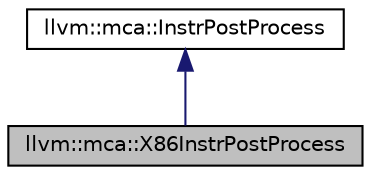digraph "llvm::mca::X86InstrPostProcess"
{
 // LATEX_PDF_SIZE
  bgcolor="transparent";
  edge [fontname="Helvetica",fontsize="10",labelfontname="Helvetica",labelfontsize="10"];
  node [fontname="Helvetica",fontsize="10",shape=record];
  Node1 [label="llvm::mca::X86InstrPostProcess",height=0.2,width=0.4,color="black", fillcolor="grey75", style="filled", fontcolor="black",tooltip=" "];
  Node2 -> Node1 [dir="back",color="midnightblue",fontsize="10",style="solid",fontname="Helvetica"];
  Node2 [label="llvm::mca::InstrPostProcess",height=0.2,width=0.4,color="black",URL="$classllvm_1_1mca_1_1InstrPostProcess.html",tooltip="Class which can be overriden by targets to modify the mca::Instruction objects before the pipeline st..."];
}
